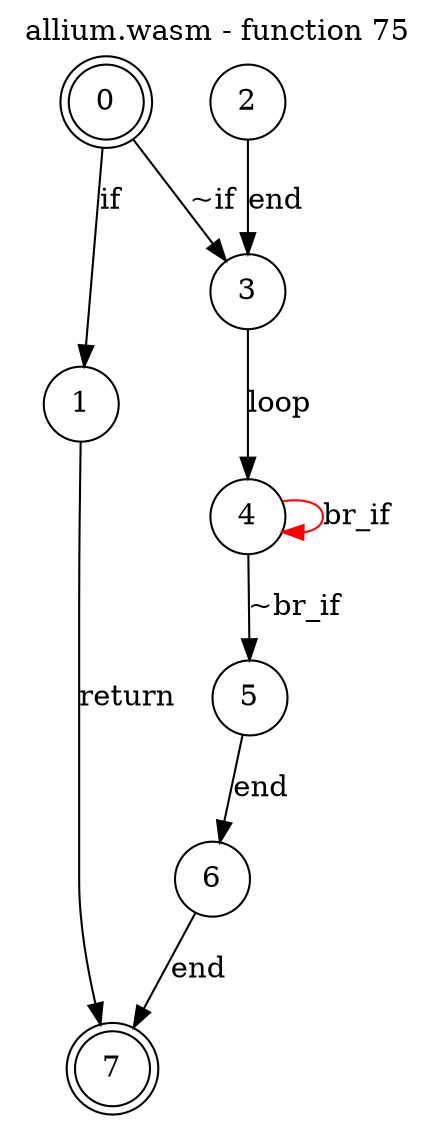 digraph finite_state_machine {
    label = "allium.wasm - function 75"
    labelloc =  t
    labelfontsize = 16
    labelfontcolor = black
    labelfontname = "Helvetica"
    node [shape = doublecircle]; 0 7;
    node [shape = circle];
    0 -> 1[label = "if"];
    0 -> 3[label = "~if"];
    1 -> 7[label = "return"];
    2 -> 3[label = "end"];
    3 -> 4[label = "loop"];
    4 -> 5[label = "~br_if"];
    4 -> 4[color="red" label = "br_if"];
    5 -> 6[label = "end"];
    6 -> 7[label = "end"];
}
